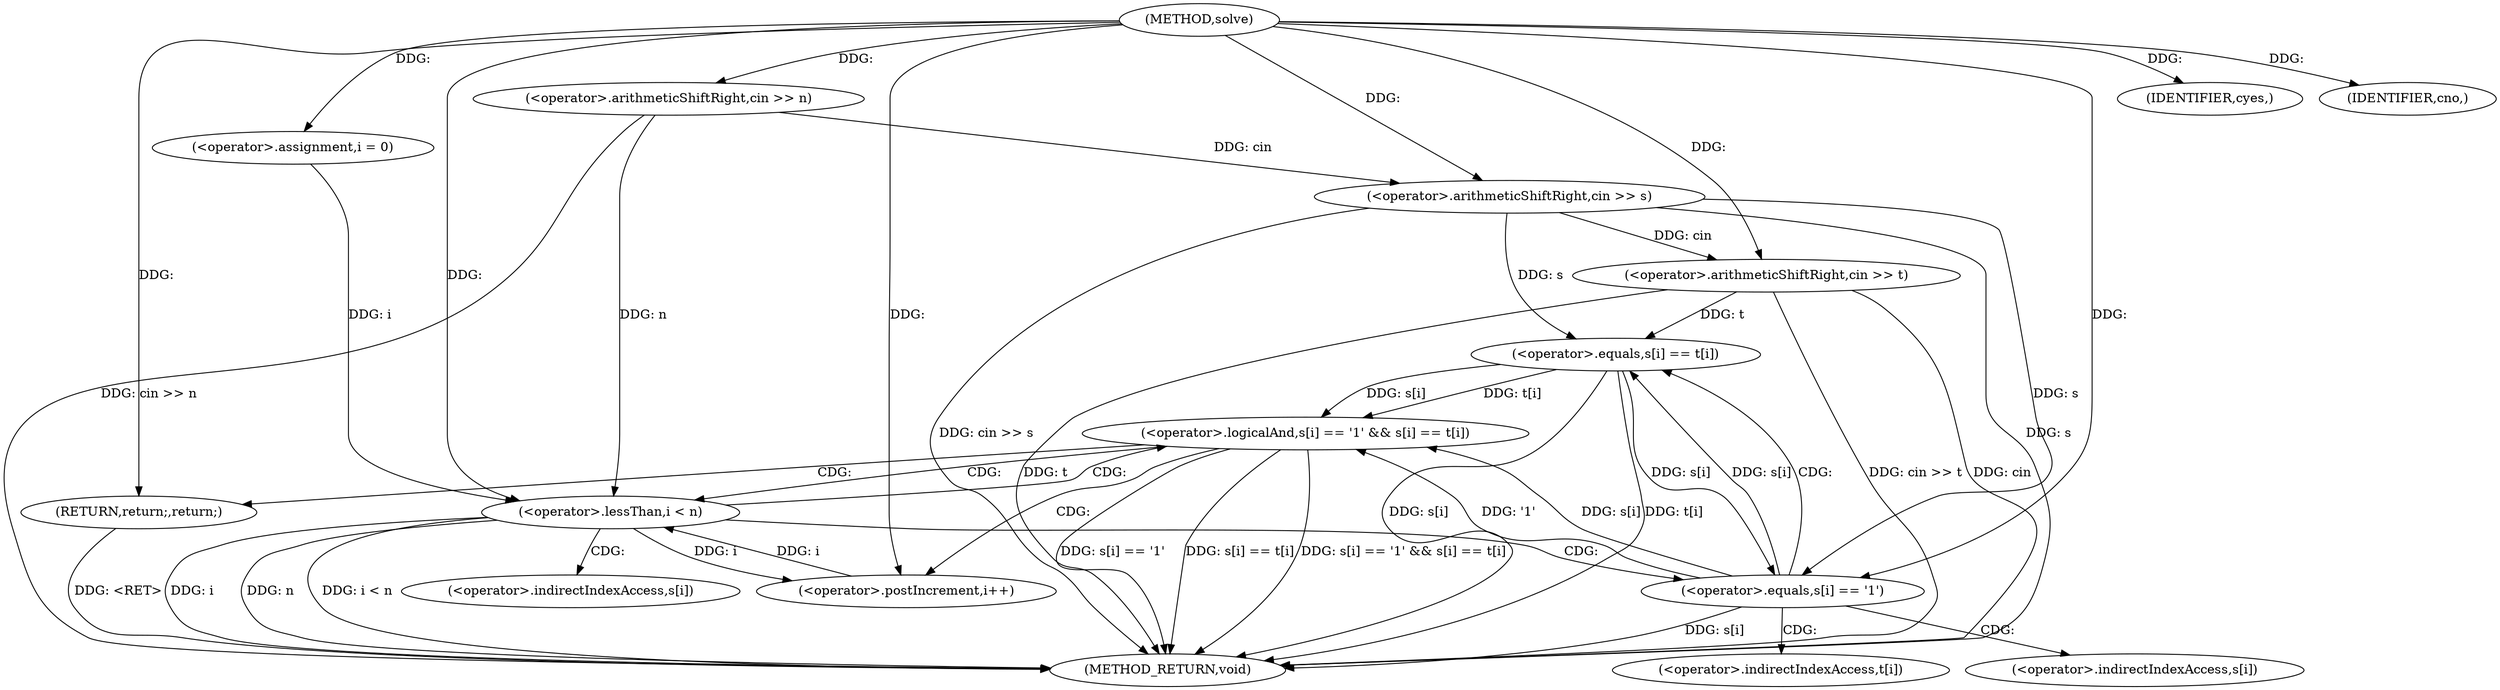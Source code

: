 digraph "solve" {  
"1000319" [label = "(METHOD,solve)" ]
"1000362" [label = "(METHOD_RETURN,void)" ]
"1000322" [label = "(<operator>.arithmeticShiftRight,cin >> n)" ]
"1000326" [label = "(<operator>.arithmeticShiftRight,cin >> s)" ]
"1000330" [label = "(<operator>.arithmeticShiftRight,cin >> t)" ]
"1000361" [label = "(IDENTIFIER,cyes,)" ]
"1000335" [label = "(<operator>.assignment,i = 0)" ]
"1000338" [label = "(<operator>.lessThan,i < n)" ]
"1000341" [label = "(<operator>.postIncrement,i++)" ]
"1000345" [label = "(<operator>.logicalAnd,s[i] == '1' && s[i] == t[i])" ]
"1000359" [label = "(IDENTIFIER,cno,)" ]
"1000360" [label = "(RETURN,return;,return;)" ]
"1000346" [label = "(<operator>.equals,s[i] == '1')" ]
"1000351" [label = "(<operator>.equals,s[i] == t[i])" ]
"1000347" [label = "(<operator>.indirectIndexAccess,s[i])" ]
"1000352" [label = "(<operator>.indirectIndexAccess,s[i])" ]
"1000355" [label = "(<operator>.indirectIndexAccess,t[i])" ]
  "1000322" -> "1000362"  [ label = "DDG: cin >> n"] 
  "1000326" -> "1000362"  [ label = "DDG: s"] 
  "1000326" -> "1000362"  [ label = "DDG: cin >> s"] 
  "1000330" -> "1000362"  [ label = "DDG: cin"] 
  "1000330" -> "1000362"  [ label = "DDG: t"] 
  "1000330" -> "1000362"  [ label = "DDG: cin >> t"] 
  "1000338" -> "1000362"  [ label = "DDG: i"] 
  "1000338" -> "1000362"  [ label = "DDG: n"] 
  "1000338" -> "1000362"  [ label = "DDG: i < n"] 
  "1000346" -> "1000362"  [ label = "DDG: s[i]"] 
  "1000345" -> "1000362"  [ label = "DDG: s[i] == '1'"] 
  "1000351" -> "1000362"  [ label = "DDG: s[i]"] 
  "1000351" -> "1000362"  [ label = "DDG: t[i]"] 
  "1000345" -> "1000362"  [ label = "DDG: s[i] == t[i]"] 
  "1000345" -> "1000362"  [ label = "DDG: s[i] == '1' && s[i] == t[i]"] 
  "1000360" -> "1000362"  [ label = "DDG: <RET>"] 
  "1000319" -> "1000361"  [ label = "DDG: "] 
  "1000319" -> "1000322"  [ label = "DDG: "] 
  "1000322" -> "1000326"  [ label = "DDG: cin"] 
  "1000319" -> "1000326"  [ label = "DDG: "] 
  "1000326" -> "1000330"  [ label = "DDG: cin"] 
  "1000319" -> "1000330"  [ label = "DDG: "] 
  "1000319" -> "1000335"  [ label = "DDG: "] 
  "1000335" -> "1000338"  [ label = "DDG: i"] 
  "1000341" -> "1000338"  [ label = "DDG: i"] 
  "1000319" -> "1000338"  [ label = "DDG: "] 
  "1000322" -> "1000338"  [ label = "DDG: n"] 
  "1000338" -> "1000341"  [ label = "DDG: i"] 
  "1000319" -> "1000341"  [ label = "DDG: "] 
  "1000346" -> "1000345"  [ label = "DDG: s[i]"] 
  "1000346" -> "1000345"  [ label = "DDG: '1'"] 
  "1000351" -> "1000345"  [ label = "DDG: t[i]"] 
  "1000351" -> "1000345"  [ label = "DDG: s[i]"] 
  "1000319" -> "1000359"  [ label = "DDG: "] 
  "1000319" -> "1000360"  [ label = "DDG: "] 
  "1000326" -> "1000346"  [ label = "DDG: s"] 
  "1000351" -> "1000346"  [ label = "DDG: s[i]"] 
  "1000319" -> "1000346"  [ label = "DDG: "] 
  "1000326" -> "1000351"  [ label = "DDG: s"] 
  "1000346" -> "1000351"  [ label = "DDG: s[i]"] 
  "1000330" -> "1000351"  [ label = "DDG: t"] 
  "1000338" -> "1000346"  [ label = "CDG: "] 
  "1000338" -> "1000345"  [ label = "CDG: "] 
  "1000338" -> "1000347"  [ label = "CDG: "] 
  "1000345" -> "1000341"  [ label = "CDG: "] 
  "1000345" -> "1000360"  [ label = "CDG: "] 
  "1000345" -> "1000338"  [ label = "CDG: "] 
  "1000346" -> "1000351"  [ label = "CDG: "] 
  "1000346" -> "1000355"  [ label = "CDG: "] 
  "1000346" -> "1000352"  [ label = "CDG: "] 
}
